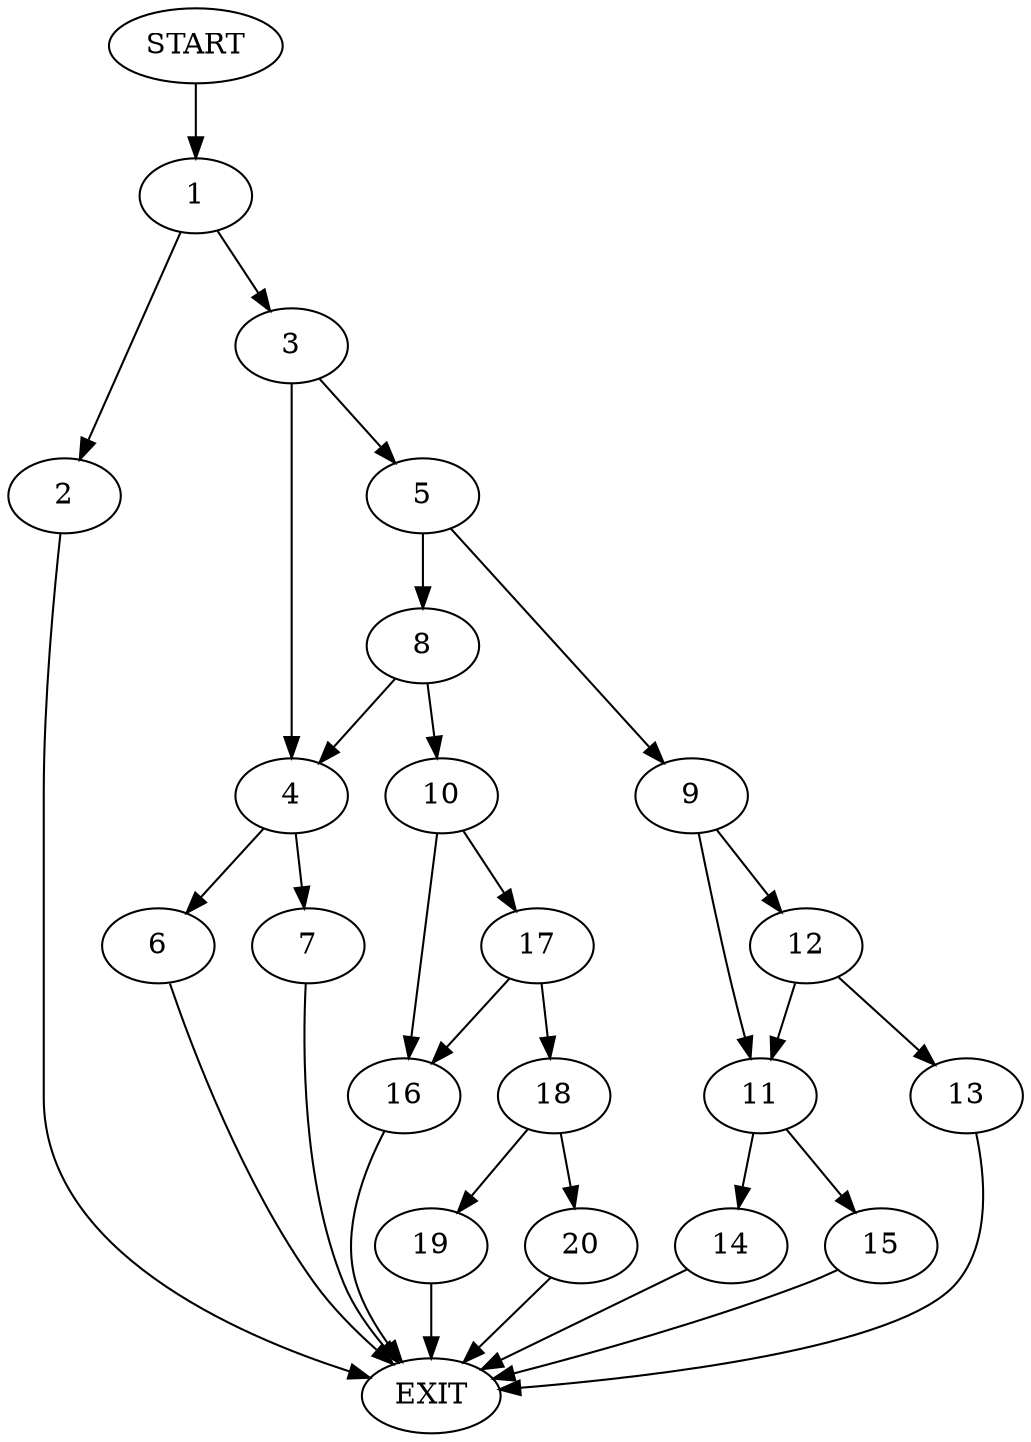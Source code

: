 digraph {
0 [label="START"]
21 [label="EXIT"]
0 -> 1
1 -> 2
1 -> 3
3 -> 4
3 -> 5
2 -> 21
4 -> 6
4 -> 7
5 -> 8
5 -> 9
8 -> 10
8 -> 4
9 -> 11
9 -> 12
12 -> 11
12 -> 13
11 -> 14
11 -> 15
13 -> 21
15 -> 21
14 -> 21
10 -> 16
10 -> 17
17 -> 18
17 -> 16
16 -> 21
18 -> 19
18 -> 20
19 -> 21
20 -> 21
6 -> 21
7 -> 21
}
